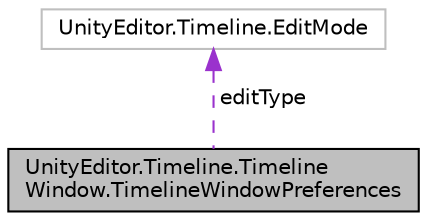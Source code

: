 digraph "UnityEditor.Timeline.TimelineWindow.TimelineWindowPreferences"
{
 // LATEX_PDF_SIZE
  edge [fontname="Helvetica",fontsize="10",labelfontname="Helvetica",labelfontsize="10"];
  node [fontname="Helvetica",fontsize="10",shape=record];
  Node1 [label="UnityEditor.Timeline.Timeline\lWindow.TimelineWindowPreferences",height=0.2,width=0.4,color="black", fillcolor="grey75", style="filled", fontcolor="black",tooltip=" "];
  Node2 -> Node1 [dir="back",color="darkorchid3",fontsize="10",style="dashed",label=" editType" ,fontname="Helvetica"];
  Node2 [label="UnityEditor.Timeline.EditMode",height=0.2,width=0.4,color="grey75", fillcolor="white", style="filled",tooltip=" "];
}
